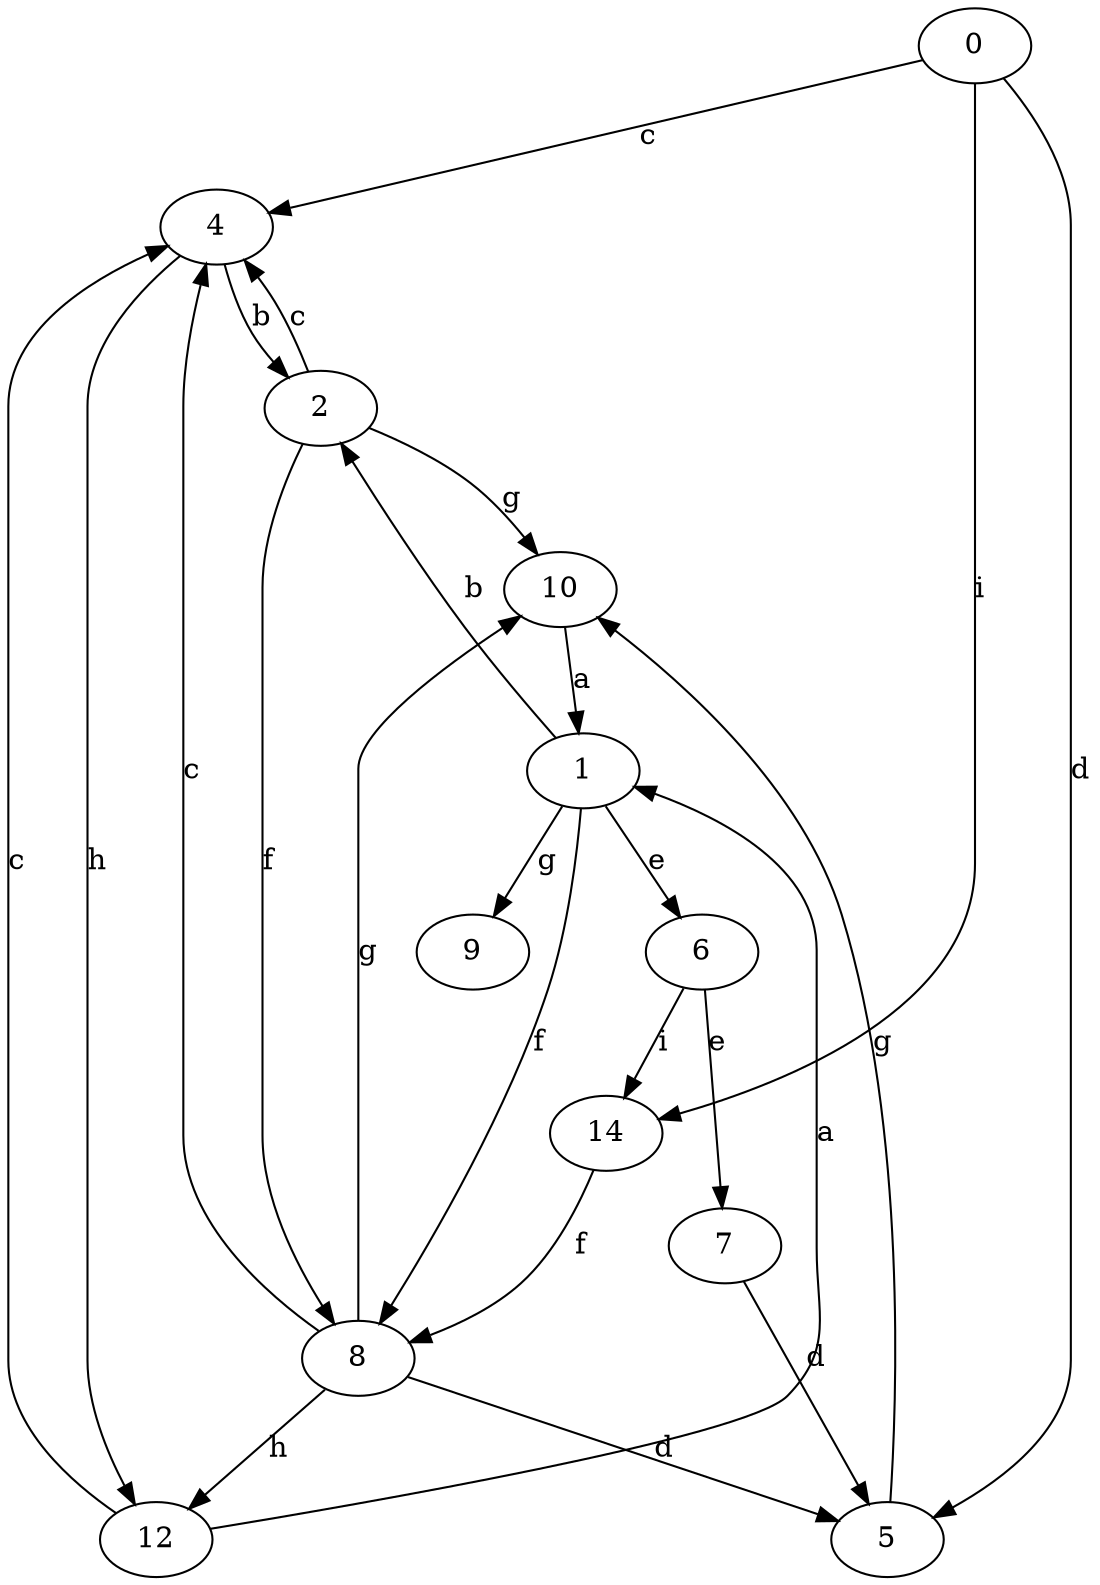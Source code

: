 strict digraph  {
0;
1;
2;
4;
5;
6;
7;
8;
9;
10;
12;
14;
0 -> 4  [label=c];
0 -> 5  [label=d];
0 -> 14  [label=i];
1 -> 2  [label=b];
1 -> 6  [label=e];
1 -> 8  [label=f];
1 -> 9  [label=g];
2 -> 4  [label=c];
2 -> 8  [label=f];
2 -> 10  [label=g];
4 -> 2  [label=b];
4 -> 12  [label=h];
5 -> 10  [label=g];
6 -> 7  [label=e];
6 -> 14  [label=i];
7 -> 5  [label=d];
8 -> 4  [label=c];
8 -> 5  [label=d];
8 -> 10  [label=g];
8 -> 12  [label=h];
10 -> 1  [label=a];
12 -> 1  [label=a];
12 -> 4  [label=c];
14 -> 8  [label=f];
}
